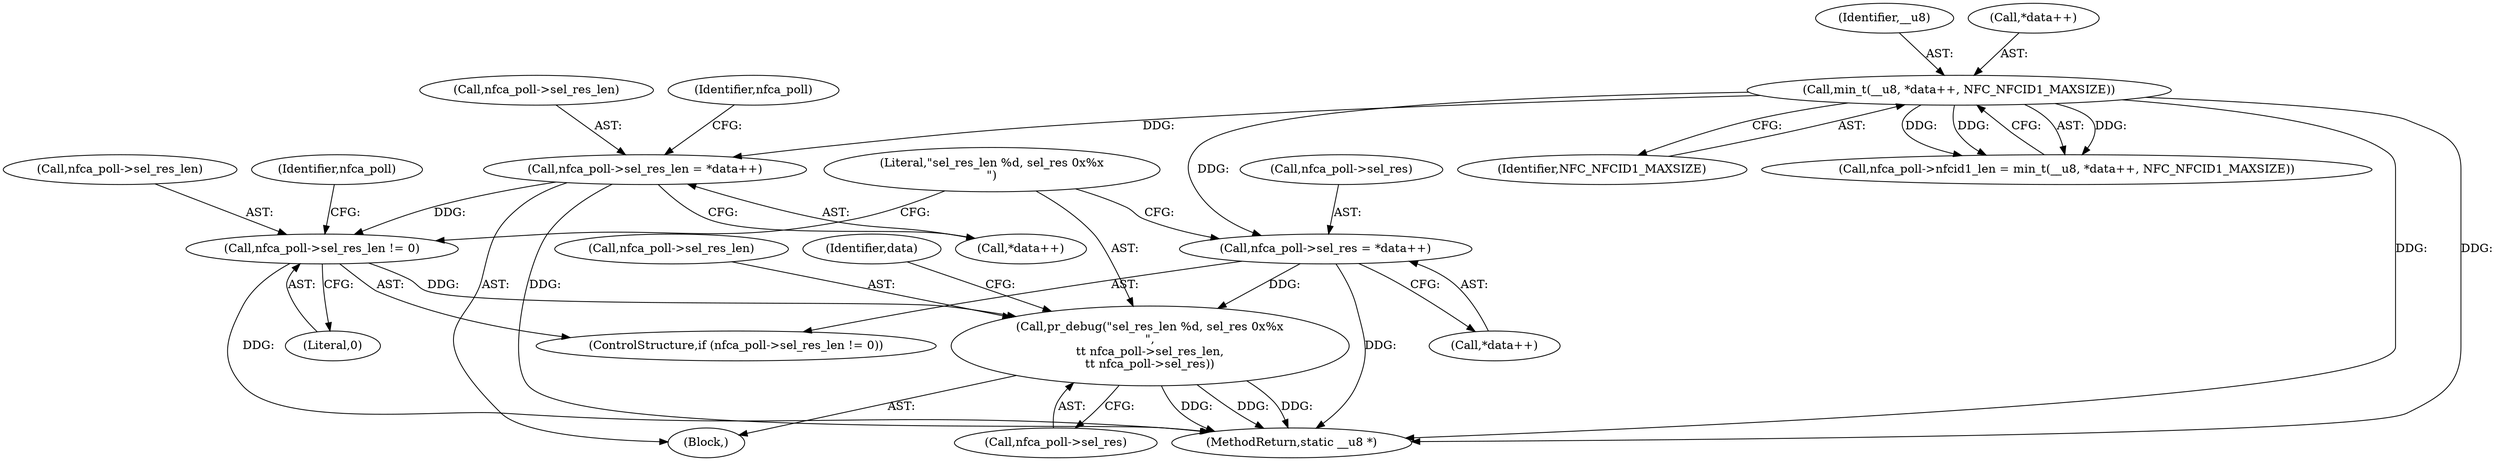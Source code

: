 digraph "0_linux_67de956ff5dc1d4f321e16cfbd63f5be3b691b43_0@pointer" {
"1000168" [label="(Call,pr_debug(\"sel_res_len %d, sel_res 0x%x\n\",\n\t\t nfca_poll->sel_res_len,\n\t\t nfca_poll->sel_res))"];
"1000156" [label="(Call,nfca_poll->sel_res_len != 0)"];
"1000148" [label="(Call,nfca_poll->sel_res_len = *data++)"];
"1000121" [label="(Call,min_t(__u8, *data++, NFC_NFCID1_MAXSIZE))"];
"1000161" [label="(Call,nfca_poll->sel_res = *data++)"];
"1000121" [label="(Call,min_t(__u8, *data++, NFC_NFCID1_MAXSIZE))"];
"1000160" [label="(Literal,0)"];
"1000104" [label="(Block,)"];
"1000126" [label="(Identifier,NFC_NFCID1_MAXSIZE)"];
"1000157" [label="(Call,nfca_poll->sel_res_len)"];
"1000148" [label="(Call,nfca_poll->sel_res_len = *data++)"];
"1000158" [label="(Identifier,nfca_poll)"];
"1000178" [label="(MethodReturn,static __u8 *)"];
"1000177" [label="(Identifier,data)"];
"1000168" [label="(Call,pr_debug(\"sel_res_len %d, sel_res 0x%x\n\",\n\t\t nfca_poll->sel_res_len,\n\t\t nfca_poll->sel_res))"];
"1000162" [label="(Call,nfca_poll->sel_res)"];
"1000169" [label="(Literal,\"sel_res_len %d, sel_res 0x%x\n\")"];
"1000122" [label="(Identifier,__u8)"];
"1000161" [label="(Call,nfca_poll->sel_res = *data++)"];
"1000156" [label="(Call,nfca_poll->sel_res_len != 0)"];
"1000149" [label="(Call,nfca_poll->sel_res_len)"];
"1000117" [label="(Call,nfca_poll->nfcid1_len = min_t(__u8, *data++, NFC_NFCID1_MAXSIZE))"];
"1000163" [label="(Identifier,nfca_poll)"];
"1000155" [label="(ControlStructure,if (nfca_poll->sel_res_len != 0))"];
"1000123" [label="(Call,*data++)"];
"1000152" [label="(Call,*data++)"];
"1000165" [label="(Call,*data++)"];
"1000170" [label="(Call,nfca_poll->sel_res_len)"];
"1000173" [label="(Call,nfca_poll->sel_res)"];
"1000168" -> "1000104"  [label="AST: "];
"1000168" -> "1000173"  [label="CFG: "];
"1000169" -> "1000168"  [label="AST: "];
"1000170" -> "1000168"  [label="AST: "];
"1000173" -> "1000168"  [label="AST: "];
"1000177" -> "1000168"  [label="CFG: "];
"1000168" -> "1000178"  [label="DDG: "];
"1000168" -> "1000178"  [label="DDG: "];
"1000168" -> "1000178"  [label="DDG: "];
"1000156" -> "1000168"  [label="DDG: "];
"1000161" -> "1000168"  [label="DDG: "];
"1000156" -> "1000155"  [label="AST: "];
"1000156" -> "1000160"  [label="CFG: "];
"1000157" -> "1000156"  [label="AST: "];
"1000160" -> "1000156"  [label="AST: "];
"1000163" -> "1000156"  [label="CFG: "];
"1000169" -> "1000156"  [label="CFG: "];
"1000156" -> "1000178"  [label="DDG: "];
"1000148" -> "1000156"  [label="DDG: "];
"1000148" -> "1000104"  [label="AST: "];
"1000148" -> "1000152"  [label="CFG: "];
"1000149" -> "1000148"  [label="AST: "];
"1000152" -> "1000148"  [label="AST: "];
"1000158" -> "1000148"  [label="CFG: "];
"1000148" -> "1000178"  [label="DDG: "];
"1000121" -> "1000148"  [label="DDG: "];
"1000121" -> "1000117"  [label="AST: "];
"1000121" -> "1000126"  [label="CFG: "];
"1000122" -> "1000121"  [label="AST: "];
"1000123" -> "1000121"  [label="AST: "];
"1000126" -> "1000121"  [label="AST: "];
"1000117" -> "1000121"  [label="CFG: "];
"1000121" -> "1000178"  [label="DDG: "];
"1000121" -> "1000178"  [label="DDG: "];
"1000121" -> "1000117"  [label="DDG: "];
"1000121" -> "1000117"  [label="DDG: "];
"1000121" -> "1000117"  [label="DDG: "];
"1000121" -> "1000161"  [label="DDG: "];
"1000161" -> "1000155"  [label="AST: "];
"1000161" -> "1000165"  [label="CFG: "];
"1000162" -> "1000161"  [label="AST: "];
"1000165" -> "1000161"  [label="AST: "];
"1000169" -> "1000161"  [label="CFG: "];
"1000161" -> "1000178"  [label="DDG: "];
}
